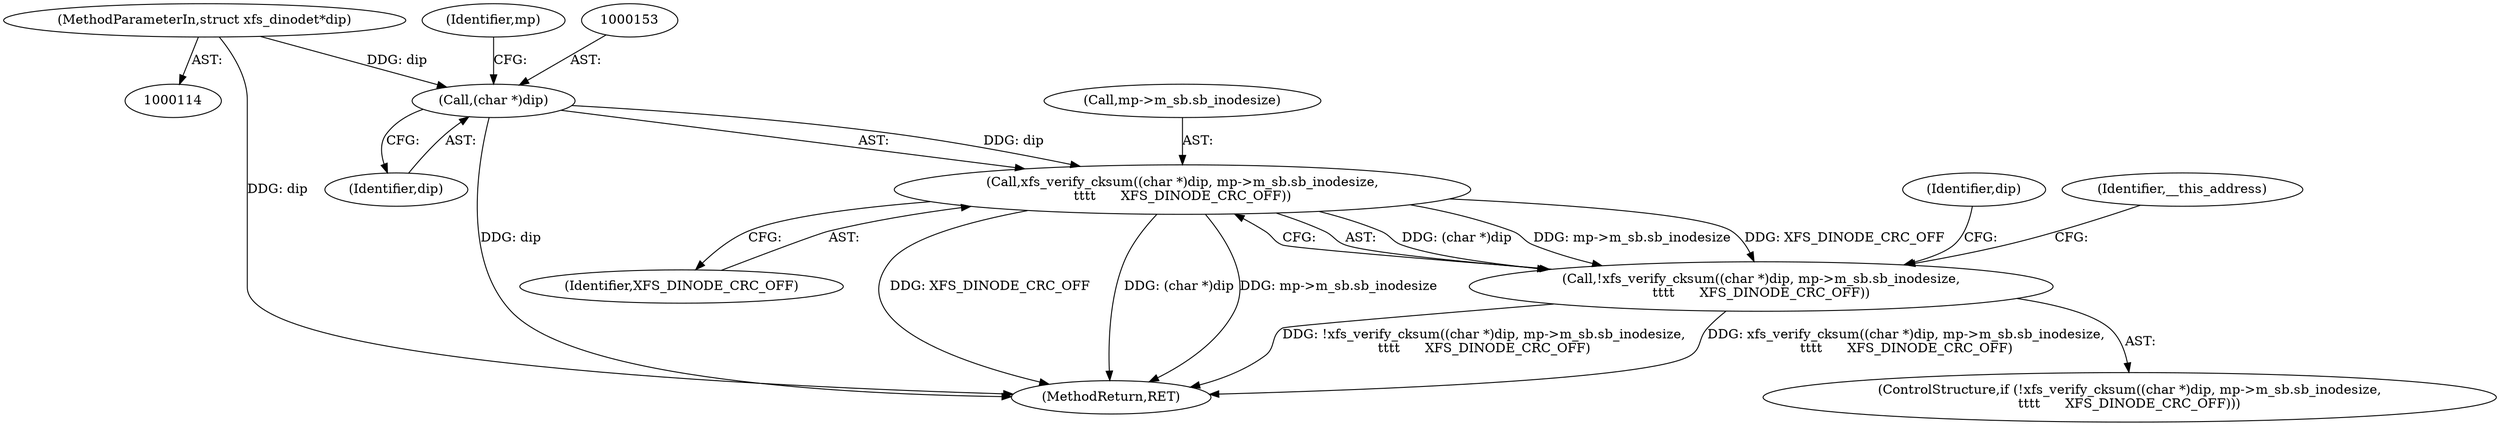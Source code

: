 digraph "0_linux_23fcb3340d033d9f081e21e6c12c2db7eaa541d3@pointer" {
"1000152" [label="(Call,(char *)dip)"];
"1000117" [label="(MethodParameterIn,struct xfs_dinode\t*dip)"];
"1000151" [label="(Call,xfs_verify_cksum((char *)dip, mp->m_sb.sb_inodesize,\n\t\t\t\t      XFS_DINODE_CRC_OFF))"];
"1000150" [label="(Call,!xfs_verify_cksum((char *)dip, mp->m_sb.sb_inodesize,\n\t\t\t\t      XFS_DINODE_CRC_OFF))"];
"1000154" [label="(Identifier,dip)"];
"1000149" [label="(ControlStructure,if (!xfs_verify_cksum((char *)dip, mp->m_sb.sb_inodesize,\n\t\t\t\t      XFS_DINODE_CRC_OFF)))"];
"1000157" [label="(Identifier,mp)"];
"1000150" [label="(Call,!xfs_verify_cksum((char *)dip, mp->m_sb.sb_inodesize,\n\t\t\t\t      XFS_DINODE_CRC_OFF))"];
"1000117" [label="(MethodParameterIn,struct xfs_dinode\t*dip)"];
"1000155" [label="(Call,mp->m_sb.sb_inodesize)"];
"1000167" [label="(Identifier,dip)"];
"1000160" [label="(Identifier,XFS_DINODE_CRC_OFF)"];
"1000151" [label="(Call,xfs_verify_cksum((char *)dip, mp->m_sb.sb_inodesize,\n\t\t\t\t      XFS_DINODE_CRC_OFF))"];
"1000435" [label="(MethodReturn,RET)"];
"1000152" [label="(Call,(char *)dip)"];
"1000162" [label="(Identifier,__this_address)"];
"1000152" -> "1000151"  [label="AST: "];
"1000152" -> "1000154"  [label="CFG: "];
"1000153" -> "1000152"  [label="AST: "];
"1000154" -> "1000152"  [label="AST: "];
"1000157" -> "1000152"  [label="CFG: "];
"1000152" -> "1000435"  [label="DDG: dip"];
"1000152" -> "1000151"  [label="DDG: dip"];
"1000117" -> "1000152"  [label="DDG: dip"];
"1000117" -> "1000114"  [label="AST: "];
"1000117" -> "1000435"  [label="DDG: dip"];
"1000151" -> "1000150"  [label="AST: "];
"1000151" -> "1000160"  [label="CFG: "];
"1000155" -> "1000151"  [label="AST: "];
"1000160" -> "1000151"  [label="AST: "];
"1000150" -> "1000151"  [label="CFG: "];
"1000151" -> "1000435"  [label="DDG: XFS_DINODE_CRC_OFF"];
"1000151" -> "1000435"  [label="DDG: (char *)dip"];
"1000151" -> "1000435"  [label="DDG: mp->m_sb.sb_inodesize"];
"1000151" -> "1000150"  [label="DDG: (char *)dip"];
"1000151" -> "1000150"  [label="DDG: mp->m_sb.sb_inodesize"];
"1000151" -> "1000150"  [label="DDG: XFS_DINODE_CRC_OFF"];
"1000150" -> "1000149"  [label="AST: "];
"1000162" -> "1000150"  [label="CFG: "];
"1000167" -> "1000150"  [label="CFG: "];
"1000150" -> "1000435"  [label="DDG: xfs_verify_cksum((char *)dip, mp->m_sb.sb_inodesize,\n\t\t\t\t      XFS_DINODE_CRC_OFF)"];
"1000150" -> "1000435"  [label="DDG: !xfs_verify_cksum((char *)dip, mp->m_sb.sb_inodesize,\n\t\t\t\t      XFS_DINODE_CRC_OFF)"];
}
